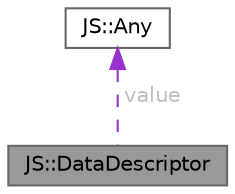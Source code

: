 digraph "JS::DataDescriptor"
{
 // LATEX_PDF_SIZE
  bgcolor="transparent";
  edge [fontname=Helvetica,fontsize=10,labelfontname=Helvetica,labelfontsize=10];
  node [fontname=Helvetica,fontsize=10,shape=box,height=0.2,width=0.4];
  Node1 [id="Node000001",label="JS::DataDescriptor",height=0.2,width=0.4,color="gray40", fillcolor="grey60", style="filled", fontcolor="black",tooltip="Represents data properties of a JavaScript object."];
  Node2 -> Node1 [id="edge1_Node000001_Node000002",dir="back",color="darkorchid3",style="dashed",tooltip=" ",label=" value",fontcolor="grey" ];
  Node2 [id="Node000002",label="JS::Any",height=0.2,width=0.4,color="gray40", fillcolor="white", style="filled",URL="$classJS_1_1Any.html",tooltip="Represents a JavaScript-like variant type in C++ that can hold multiple types of values."];
}
